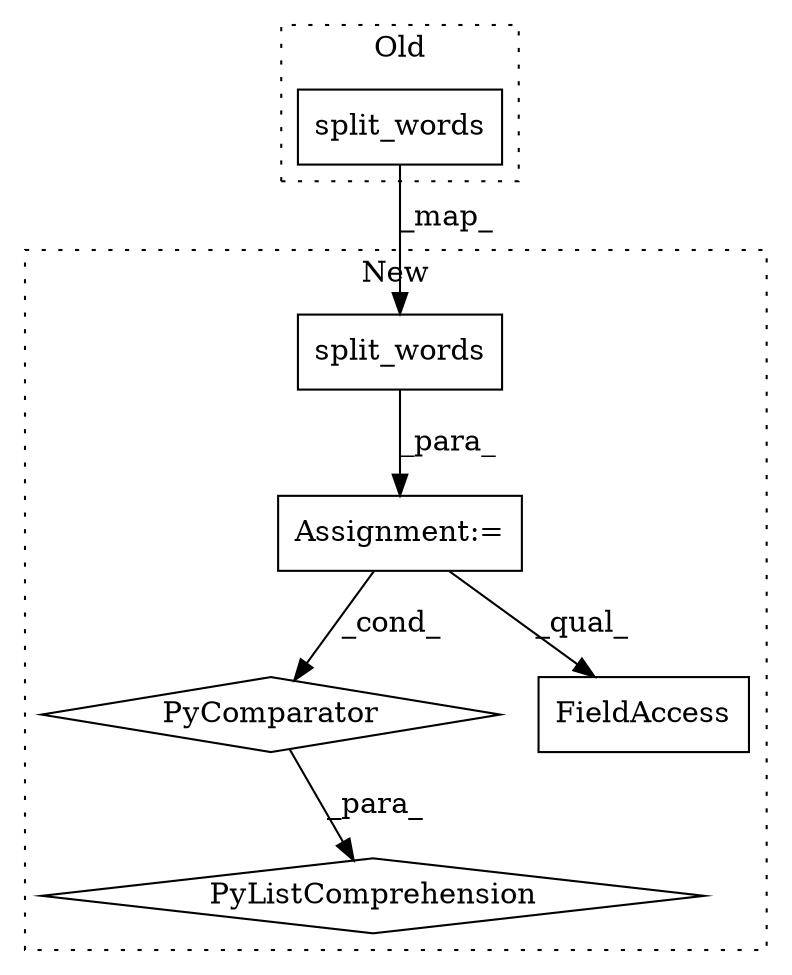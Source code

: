 digraph G {
subgraph cluster0 {
1 [label="split_words" a="32" s="5472,5492" l="12,1" shape="box"];
label = "Old";
style="dotted";
}
subgraph cluster1 {
2 [label="split_words" a="32" s="5715,5735" l="12,1" shape="box"];
3 [label="PyComparator" a="113" s="5689" l="56" shape="diamond"];
4 [label="FieldAccess" a="22" s="5625" l="6" shape="box"];
5 [label="PyListComprehension" a="109" s="5625" l="128" shape="diamond"];
6 [label="Assignment:=" a="7" s="5689" l="56" shape="box"];
label = "New";
style="dotted";
}
1 -> 2 [label="_map_"];
2 -> 6 [label="_para_"];
3 -> 5 [label="_para_"];
6 -> 4 [label="_qual_"];
6 -> 3 [label="_cond_"];
}